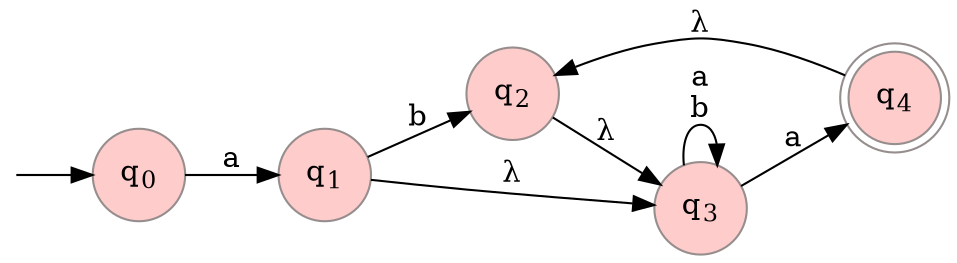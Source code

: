 digraph fsa_11 {

	dpi = 480;
	rankdir=LR;

	"startRes" [shape=point, style="invis"];
	node [shape = doublecircle, color="#968D8D", fontcolor=black, fillcolor="#FFCCCC", style="filled"];
	"q4";

	node [shape = circle];

	"q0" [label=<q<sub>0</sub>>, pos="3,6!"];
	"q1" [label=<q<sub>1</sub>>, pos="6,6!"];
	"q2" [label=<q<sub>2</sub>>, pos="9,6!"];
	"q3" [label=<q<sub>3</sub>>, pos="9,3!"];
	"q4" [label=<q<sub>4</sub>>, pos="12,3!"];

	"startRes" -> "q0";

	"q0" -> "q1" [label="a"];
	"q1" -> "q3" [label="λ"];
	"q1" -> "q2" [label="b"];
	"q2" -> "q3" [label="λ"];
	"q3" -> "q3" [label="a\nb"];
	"q3" -> "q4" [label="a"];
	"q4" -> "q2" [label="λ"];

}
